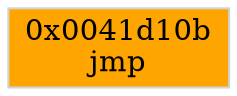 strict digraph G {
	graph [bgcolor=transparent,
		name=G
	];
	node [color=lightsteelblue,
		fillcolor=lightsteelblue,
		shape=rectangle,
		style=filled
	];
	"0x0041d10b"	[color=lightgrey,
		fillcolor=orange,
		label="0x0041d10b
jmp"];
}
